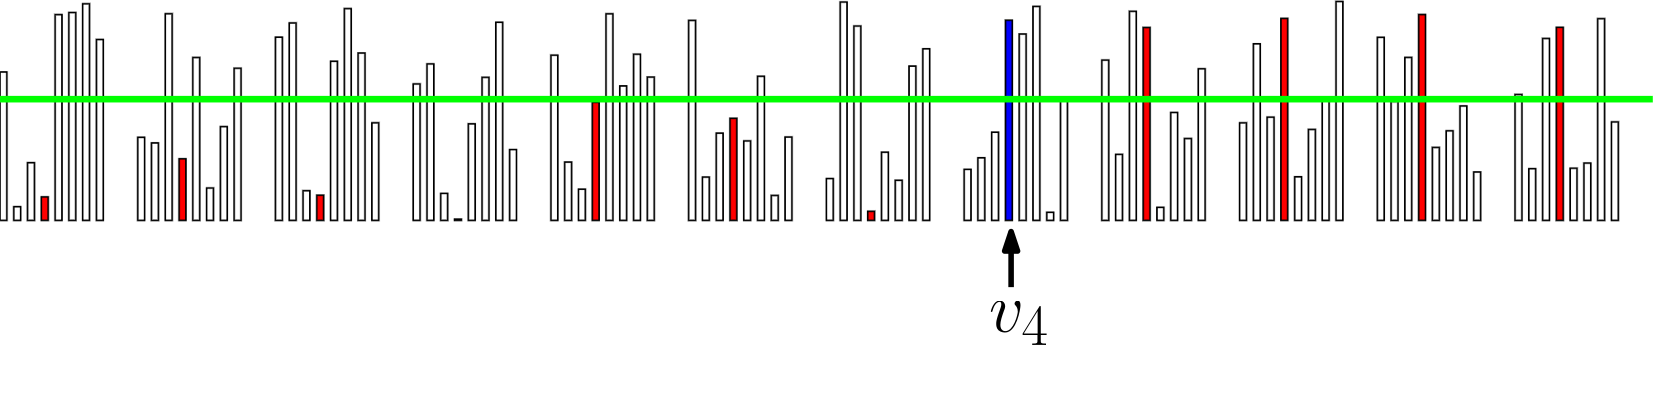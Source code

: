 <?xml version="1.0"?>
<!DOCTYPE ipe SYSTEM "ipe.dtd">
<ipe version="70212" creator="Ipe 7.2.12">
<info created="D:20191006125529" modified="D:20191006125529"/>
<bitmap id="1" width="2000" height="500" BitsPerComponent="8" ColorSpace="DeviceRGB" Filter="FlateDecode" length="16366" encoding="base64">
eNrt3W/ov29/D/BPimJ3pkZSRkNrLbPEjSXNhNRWI35Rmhu0G8jVpdYmNaFkUq4u4cbihqXo
S6y2EtosyQ1uzLTWwgolseLOKEpvn/ad8vX+e7zf53Gex+v1fDw6c+Oa6935O87j+zxex/O6
rt/vdAIAAACAJn7wHksEAAAAPOjDhw/fdpMlAqD3Ofh2kyUCAAAAHqRnAMA5+A2XOAcBFvFX
bnpPcksEAMAiPvYMn3322Z8/o2cAIOccPP8/OQcBFnH7vyCkbwcAYB16BgCcg85BgJV9DOQ/
eOY9vfXtAAAsRc8AgHPQOQiwsmuBrG8HAGA1egbq+vv3WCLAOQjQgL4dAIAq9AxUv3n5O3kC
zkGAhKnv/F/XtwMAsBo9A9VvXr/tEjcvwDkI0GzqO//X9e2w7Hz1uZssEQC9z0E9A25egHPQ
OQhg6gM2nK9usEQAtD8H9Qy4eQHOQecggKkP2HC++uIZ8xUAOefg42MtuHkBzkEATH2A+QoA
nIO4efFIMvzNmywRzkEATH2A+QoAnIO4efFgMvg7LuIctNsBNvceub/uuqFANvWB+QoAnIOw
FTevHZLh95yRDDgHAXjFx1HtGn37i/7aTdYK8xVw0d+9xxKBc5AEbl6SAex2gGP97XtujGr/
/FNPBLKp79paXWOtMF8BFz3xn4YDzkG63ibcvCQD2O27rdUXb7JEEJuiQ38Pumujmr59wwn5
95+xVpivgBs+HhO/4xJ9OzgHSbtNuHlJBrDb91wr/2QH4DwZftcl+nYTMuYr8xVU8cTpDDgH
cZtAMoDdvsFavb197uyxViBFXx/V9O0mZMxXwFH07eAcBLcJyQB2+zFr9b4mZ4+1Ain6+qim
bzchY74CjqJvB+cguE1IBrDbj1krfTvwWorq203ISAZLBKvRt4NzENwmJAOH+6abqvwZtNuH
10rfztH+8j2WaPEU1bebkJEMlghWo28H5yC4TUgGFvkzeI2+vW0y6NtZ4z54jfvg+imqbzch
IxksEaw5X+nbH/E37rFEOAeZtK8+d5PbhGSgzY3++86ez/TtvZNB384a98E/dIn7YIkU1bfv
cDpbK8xXwBPzlb798bXy3/3AOcgh++oGtwnJQJ8b/dmjb2+eDPp23Ad5LUX17XucztYK8xXL
+0/3WCLz1cpr9XsvsVY4B5m9r366lfni2aNvlwz0utHr29OSQd+O+yCvpai+fY/T2VqV9YP3
mK9ollfV/+6U5itrZa1wDrLnvrrRyrhNSAb63Oj17WnJoG/HHYfXUlTfvsfpbK2Kf0H/fBxy
dvsvukRema+sFWkTMjy4r/TtkoGIG72+PS0Z9O244/Baiurb9zidrVXxL/gNl5ivkFeYr6wV
zkHC95W+XTIQMSHr29OSQd+OOw6vpai+fY/T2Vr5guYr7HbMV9YK5yDt9pW+XTIQMSHr29OS
Qd+OOw6vpai+fY/T2Vr5guYr7HbMV9aKOufgn7jHqqJvD0wGcidkfXtaMujbccfhtRTVt+9x
OlsrX9B8hd2O+cpaUW1Cvsa+4qRvj0wGcidkfXtaMujbccdhi9uEvn3u6WytfEHzFXY75itr
RbUJ+U9dYl/x/+4rfXtaMnzTdZKh84Ssb09LBn172G3iy647KtvdcXrcJvTtc09na+ULmq+w
2zFfWStaT8hk7it9e2Ay+F++JE7I+va0ZNC3590mVst2s2jgbcLUZ0L2BfXt2O2Yr6wVJmTs
K317YjK8vX3fp88HfXv7CVnfnpYM+vbA28Tb209++nzQt7PvbcLUZ0L2BfXt2O2Yr6wVJmTs
K317YjKcfW99e/8JWd+elgz69sDbxGLZbhYNvE2Y+kzIvqC+Hbsd85W1woSMfaVvT0wGfXvg
hKxvT0sGfXvgbULfztG3CVOfCdkX1Ldjt2O+slaYkLGv9O2JyaBvD5yQ9e1pyaBvD7xN6Ns5
+jZh6jMh+4L6dux2zFfWChMy9pW+PTEZ9O2BE7K+PS0Z9O2Btwl9O0ffJkx9JmRfUN+O3Y75
ylphQsa+0rcnJoO+PXBC1renJYO+PfA2oW/n6NuEqc+E7Avq27HbMV9ZK0zI2FdDffv7zvna
69y8yiSDvj1wQta3pyWDvj3wNqFv5+jbhKlv+HS2Vr6g+Qq7HfOVtaL1hEzmvhrt29+uc/Mq
kwz69sAJWd+elgz69sDbhL6do28Tpr7h09la+YLmK+x2zFfWitYTMpn76om+/f3f+MOfcvMq
lgz69sAJWd+elgz69sDbhL6do28Tpr7h09lareGn7un6Bc1XyKuqU5/5ylpRZ0Imc18917e7
edVOBn174ISsb09LBn174G1C387RtwlT3/DpbK1WStHA/w2v+Qp5VXXqM19ZK+pMyGTuK317
YjLo2wMnZH37nLf61TcduVb69sDbhL6do28Tpr7h09larZSiX3KJvh3k1YpTn/nKWlFnQiZz
X+nbE5NB3x44IevbJ6boVUeulb69crZ/101Vst0sGnibGP2pf3pP/9PZhFy2k9G3E3ebkFdl
88paWSuOnZDJ3Ff69sRk0LcHTsj69plv9S/P6Nt5+XQe+M9x9O0scpt47qdW+08tdz2dTchl
Oxl9O3G3CXlVNq+slbXi2AmZ1Bu9vj0vGfTtgROyvj3trfTt9bP9O87o21n8NvHcT/36S/Tt
Nu3ieaVvJ+42Ia/K5pW1slYcOyGTua/07YnJoG8PnJD17WlvpW+X7fp2dr9N7PBT3U5nE3LZ
TkbfTtxtQl6VzStrZa04dkImc1/p23Uy+vaICVnfnvZW+nbZrm9n99uEvn34dDYhl+1k9O3E
3SbkVdm8slbWimMnZDL3lb5dJ6Nvj5iQ9e1pb6Vvl+36dna/Tejbh09nE3LZTkbfTtxtQl6V
zStrZa04dkImc1/p23Uy+vaICVnfnvZW+nbZrm9n99uEvn34dDYhl+1k9O3E3SbkVdm8slbW
imMnZDL3lb5dJ6NvP/AL/tybtpyQ9e1pb6Vvl+36dna/Tejbh09nE3LZTkbfTg55VT2vrJW1
4tgJmcx9pW/Xyejbj/4zeNWWE7K+Pe2t9O2yXd/O7rcJffvw6WxCLtvJ6NvJIa+q55W1slYc
OyGTua/07ToZffvhX/B/nNG3l7gP6tuR7e44bhM7/1QbJuTqnYy+nRzyqnpeWStrxbETMpn7
St+uk9G3977j6NtD30rfLtv17ex+m9C3D5/OJuSynYy+nRzyqnpeWStrxbETMpn7St+uk9G3
977j6NtD30rfLtv17ex+m9C3D5/OJuSynYy+nRzyqnpeWStrxbETMpn7St+uk9G3977j6NtD
30rfLtv17ex+m9C3D5/OJuSynYy+nRzyqnpeWStrxbETcpu1+oU32U7/32bQt+tk9O297zj6
9tC30rfLdn07u98m9O3Dp7MJuWwno28nh7yqnlfWylpx7ITcaa1usJ3O1krfrpPRt3e+4+jb
Q99K3y7b9e3sfpvQtw+fzibksp2Mvp0c8qp6Xlkra8WxE3KztfrPZ8wMF9dK366T0bf3vuPo
20PfSt8u2/Xt7H6b0LcPn84m5LKdjL6dHPKqel5ZK2vFsRNy7FqF7yt9u05G3947r/TtoW+l
b5ft+nZ2v03o24dPZxNy2U5G304OeVU9r6yVteLYCTl2rcL3lb5dJ6Nv751X+vbQt9K3y3Z9
O7vfJvTtw6ezCblsJxPbt7//f/5V18l2eYX5ylphQrZW9pW+XSejb2+fV/r20LfSt8t2fTu7
3yb07cOnswm5bCeT3Lff+GelyXZ5RYP56v2n/uJN1goTsr49am5/bq307ToZfXvvvNK3h76V
vl2269vZ/Tahbx8+nU3IZTuZ8L79/d/4rz4l2+XV4v7BPY3z6tmm6CprhQlZ3x41tz+bovp2
nYy+vXNe6dtD30rfLtv17ex+m9C3D5/OJuSynYy+Xbbn6LTbdchDyfBHzlgrTMj69sC5/dkT
R9+uk9G3d84rfXvoW+nbZbu+nd1vE/r24dPZhFy2k9G3y/YcnXb7b71Eh9z1dJZXOAfbtx8r
r5W+XSejb++dV/r20LfSt8t2fTu73yb07cOn88wJ+S/c48+FO46egUXySlO01HxlrTAhOwcb
J8Nua6Vv18no23vnlb69+lv98ZuuBrK+Xbbr29n9NqFvHz6dZ07I/rmWU/NK3y7bc+jbq+eV
tZJXOAclw/5rpW/Xyejbe+eVvr3HF7xG3y4ZTvp2lrlN6NuHT+eZE/LHn/qjl/gz6I6jZ2Cp
vNIULTVfWStMyM7Bxsmw21rp23Uy+vbeeaVv7/EF/8yZO4Gsb5ft+nZ2v03o24dP55kTsj+D
U9dK325f5dC3V88rayWvcA5Khv3XSt8+yffeo5NB314923f9gqOBrG8PnPr07Rx9m9C3z8t2
fwZXyyt9u32VQ99ePa+slbzCOSgZ9l8rffvUbJ/698zUt8urgQlZ3179C44Gsr49cOrTt3P0
bULfPi/b/RlcLa/WvON85U1H/XFGXrlN1JqvrBUmZOdg42TYba307VOz/Zsv0bezZ17p25t8
wdFA1rcHTn36do6+Tejb52W7P4Or5dWad5wn/5kvegaOzitN0VLZbq0wITsHGyfDbmulb486
B/XtgXmlb2/yBUdDRt8eOPXp2zn6NqFvn5ft/gyullcr9+0/fubYP87IK7eJ9j1D7FphQs7Z
V/r20bXSt0edg/r2wLzStzf5gqMho28PnPr07Rx9m9C3z8t2fwZXy6uV+/bV/ji3SdHffZO8
cptI7hli1woTctQ5qG8fWit9e9Q5qG8PzCt9e5MvOBoy+vbAqU/fztG3CX37vGz3Z3C1vNK3
Z/YMN8grt4nkniF2rTAhp52D+vaRmUHfHnQO6tsD80rf3uQLjoaMvj1w6tO3c/RtQt8+L9v9
GVwtr/TtsT3D3zojr9wm9Ayxa4UJue6++u/3mNtf3Ff69qhzUN8eOPXp25t8wdGQ0bcHTn36
do6+Tejb52W7P4Or5ZW+PW1fyavqN3odsrVyDnLUhLxytk/9Z6yH7yt9e9Q5qG8PnPr07U2+
4GjI6NsDpz59O0ffJvTt87Ldn8HV8krfnrav5FX1G70O2Vo5BzlqQl4523/eJeb2TfaVvj3q
HNS3B059+vYmX3A0ZPTtgVOfvp2jbxP69nnZ3ubP4BfuqZJX+va0bJdX1W/0OmRrZRblqAm5
R7br20f3lb496hzUtwdOffr2Jl9wNGT07YFTn76do28T5vZ52d7mz+DHt7qmUF7p29OyXV5V
v9HrkK2VWZSjJuQe2a5vH91X+vaoc7BN3/71N5n6LvyUvr36FxwNGX174NSnb+fo24S5fV62
t/kz+PGtPn+Jvr3E3VnfLq+K3uh1yNbKLMpRE3KPbNe3j+4rfXvUOdimbx/9JzskT3369iZf
cDRk9O2BU5++naNvE+b2edne5s9gm7fSt6dlu7yqfqPXIVsrsyhHTcg9sl3fPrqv9O1R52Cz
vv2Hzpj6rv6Uvr36FxwNGX174NSnb+fo24S5fV62t/kzqG+vfnfWt8urojd6HbK1Moty1ITc
I9v17aP7St8edQ4269tNfQNrpW+v/gVHQ0bfHjj16dun+aXXNU5RfXv1SUbfPvWt9O1p/ZW8
cvPSM1grZPtJ365vf3hf6dujzkF9e+DUp29v8gVHQ0bfHjj16dsnHzppfwczfXv1SUbfPvWt
9O1p/ZW8cvPSM1grZPtJ365vf3hf6dujzkF9e+DUp29v8gVHQ0bfHjj16dtnHjr/7kz7E0ff
Xn2S0bdPfSt9e1p/Ja/cvPQM1grZftK369sf3lf69qhzUN8eOPXp25t8wdGQ0bcHTn369pmH
TuCJo2+vPsno26e+lb49rb+SV25eegZrhWw/6dv17Q/vK3171Dmobw+c+vTtTb7gaMjo2wOn
Pn37zEMn8MTRt1efZPTtU99K357WX8krNy89g7VCtp/07fr2h/eVvj3qHNS3B059+vYmX3A0
ZPTtgVOfvn3moRN44ujbq08y+vapb6VvT+uv5JWbl57BWhXKq99+kwuXc9DcvsO+0rdHnYP6
9sCpT9/e5AuOhoy+PXDq07fPPHQCTxx9e/VJRt8+9a307YH9VY+8+sI9bl56hueS4Ruvc+Ic
sttvcOFyDprbd/kzqG/POgf17WlTn769yRccDRl9e+DUp2+feegEnjj69uqTjL596lvp2zP7
qzZt7TWNb/T69h1mhqF9ZRbdYbf/vTPug85Bc/tu+0rfHngO6tujpj59e5MvOBoy+vbAqU/f
PvPQCTxx9O3VJxl9+9S30rfH9lfV8+rjF/z8Jfp2PcPryfD9n3Li2O0m5DazqH01uq/07Ynn
oL496RzUtzf5gqMho28PnPr07TMPncATR99efZLRt099K327/qpoXsXe6PXtq80MZlG7PWdC
7jGL2lej+0rfnngO6tuTzkF9e5MvOBoy+vbAqU/fPvPQCTxx9O3VJxntx9S30rfrr4rmlb49
8AuuOTOYRe32nAm5xyxqX43uK3174jmob086B/XtTb7gaMjo2wOnPn37zEMn8MTRt1efZLQf
U99K366/KppX+vbAL7jmzGAWtdtzJuQes6h9Nbqv9O2J56C+Pekc1Lc3+YKjIaNvD5z69O0z
D53AE0ffXn2S0X5MfSt9u/6qaF7p2wO/4Jozg1nUbs+ZkHvMovbV6L7Styeeg/r2pHNQ397k
C46GjL49cOrTt888dAJPHH179UlG+zH1rfTt+quieaVvD/yCa84MZlG7PWdC7jGL2lej+0rf
nngO6tuTzkF9e5MvOBoy+vbAqU/fPvPQCTxx9O3VJxntx9S30rdXz/Yv3NQ4r/TtgV9wzZnB
LGq350zIPWZR+2p0X+nbE89BfXvSOahvb/IFR0NG3x449enbZx46gSeOvr36JKP9mPpW+vYe
PcM1+nY3Lz2Dvj3qNuHmFXsOmtvn7St9e+I5qG9POgf17U2+4GjI6NsDpz59+8xDJ/DE0bdX
n2S0H1PfSt/eo2f4/Jn2eaVvD/yC/+uersmgbw+cr9ackHvMovbV6L7St9fNdn27qW9grfTt
1b/gaMjo2wOnPn37zEMn8MTRt1efZLQfU99K365nKJpX+vbYLzj1f83hxLHb425ezkH76t6+
0rfXzXZ9u6lvYK307dW/4GjI6NsDpz59+8xDJ/DE0bdXn2S0Hzv0V6slg75dz5Cz23vcJvb8
gj/7En2724Sbl3PQ3D5pX+nb62a7vt3UN7BW+vbqX3A0ZPTtgVOfvn3moRN44ujbq08y2o8d
+qvVkkHfrmfI2e09bhNrfkF9e+Btws3LOWhu33xf6dvrZru+3dQ3sFb69upfcDRk9O2BU5++
feahE3ji6NurTzLaj6X6qzZ3Zz1D9bzSt/uCOcmgbw+cr9ackJ2DmftK31432/Xtpr6BtdK3
V/+CoyGjbw+c+vTtMw+dwBNH3159ktF+LNVftbk76xmq55W+3RfMSQZ9e+B8teaE7BzM3Ff6
9rrZrm839Q2slb69+hccDRl9e+DUp2+feegEnjj69uqTjPZjqf6qzd1Zz1A9r/TtvmBOMujb
A+erNSdk52DmvtK31812fbupb2Ct9O3Vv+BoyOjbA6c+ffvMQyfwxNG3V59ktB9L9Vdt7s56
hup5pW/3BXOSQd8eOF+tOSE7BzP3lb69brbr2019A2ulb6/+BUdDRt8eOPXp22ceOoEnjr69
+iSj/Viqv2pzd9YzVM8rfbsvmJMM+vbA+WrNCdk5mLmv9O11s13fbuobWCt9e/UvOBoy+vbA
qU/fPvPQCTxx9O3VJxntx1L9VZu7s56hel7p233BnGTQtwfOV2tOyM7BzH2lb6+b7fp2U9/A
Wunbq3/B0ZDRtwdOffr2mYdO4Imjb68+yWg/luqv2tyd9QzV80rf7gvmJIO+PXC+WnNCdg5m
7it9e91s17eb+gbWSt9e/QuOhoy+PXDq07fPPHQCTxx9e/VJRvuxVH/V5u6sZ6ieV/p2XzAn
GfTtgfPVmhOyczBzX+nb62a7vt3UN7BW+vbqX3A0ZPTtc/y+e2R7yzuOvn2dn2pD3179rfTt
eoaieaVv9wVzkkHfHjhfrTkhOwcz95W+vW6269tNfQNrpW+v/gVHQ0bfPjPbr5HtXe84+vZ1
fqoNfXv1t9K36xmK5pW+3RfMSQZ9e+B8teaE7BzM3Ff69rrZrm839Q2slb69+hccDRl9+8xs
/+uXyPbGd5wLf5w8Ho/H4/F4PB6Px+PxeDwej8fj8Xg8Ho/H4/F4PB6Px+PxeDwej8fj8Xg8
Ho/H4/F4PB6Px+PxeDwej8fj8Xg8Ho/H4/F4PB6Px+PxeDwej8fj8Xg8Ho/H4/F4PB6Px+Px
eDwej8fj8Xg8Ho/H4/F4PB6Px+PxeDwej8fj8Xg8Ho/H4/F4PB6Px+PxeDwej8fj8Xg8Ho/H
4/F4PB6Px+PxeDzJz/v/c+azzz57/9c/fPhwquD9Pd/f9v2dz/9Pb29jf4HH/lQbo2v1hCeW
fQdt3mqHL7jDvtrnj3OPP4Nt8qrNbt/hHNztrX7ZpafW6ezEsdtz1so5aF89uK/eV+vyxfKg
QHab2CMZzr73z2yFvsmQfA7+zE+dPZ/99L/e+D64+On8A5/a/qC/luzOQdnujvNUZAWeOPr2
6pOM9mPqW+nb9QxF80rfvuJtYmRu17dnzqINdnvyhOwczNxX+nadjL699zmobw/tr/Ttsl3f
vmlkBZ44+vbqk4z2Y+pb6dv1DEXzSt++4m1C324WDdjtyROyczBzX+nbdTL69t7noL49tL/S
t8t2ffumkRV44ujbq08y2o+pb6Vv1zMUzSt9+4q3CX27WTRgtydPyM7BzH2lb9fJ6Nt7n4P6
9tD+arG+/f2tfsNNjW+psdmubw+8TZjbl5pktB9T30rfrmcomlf69hVvE/p2s2jAbk+ekJ2D
mftK366T0bf3Pgf17aH91Xp9+9tNjW+psdmubw+8TZjbl5pktB9T30rfrmcomlf69hVvE/p2
s2jAbk+ekJ2DmftK366T0bf3Pgf17aH91ZJ9+/s7/5Mz+vau2a5vD7xNmNuXmmS0H1PfSt+u
ZyiaV/r2FW8T+nazaMBuT56QnYOZ+0rfrpPRt/c+B/Xtof3Vqn174C01Ntv17YG3CXP7UpOM
9mPqW+nb9Qw5k4yb1/S30rebRd28Wk/IzsHMfaVv18no23ufg/r20P5K3y7b9e2bRlbgiaNv
rz7JaD+mvpW+Xc+QM8m4eU1/K327WdTNq/WE7BzM3Ff6dp2Mvr33OahvD+2v9O2yXd++aWQF
njj69uqTjPZj6lvp2/UMOZOMm9f0t9K3m0XdvFpPyM7BzH2lb9fJ6Nt7n4P69tD+St8u2/Xt
m0ZW4Imjb68+yWg/pr6Vvl3PkDPJuHlNfyt9u1nUzav1hOwczNxX+nadjL699zmobw/tr/Tt
sl3fvmlkBZ44+vbqk4z2Y+pb6dv1DDmTjJvX9LfSt5tF3bxaT8jOwcx9pW/XyWzbyby/1Vfc
VOWW2uYc1LeH9lf6dtmub980sgJPHH37UuegCXm1t9K36xlyJhk3r+lvpW83i7p5tZ6QnYOZ
+0rfrpPZvG9/u6nKLbXNOahvD+2v9O2yXd++aWQFnjj69qXOQRPyam+lb9cz5Ewybl7T30rf
bhZ182o9ITsHM/eVvl0nM6Nvf/+pnzijbz8kr/Ttof2Vvl2269s3jazAE0ffvtQ5aEJe7a30
7XqGnEnGzWv6W+nbzaJuXq0nZOdg5r7St+tkJvXtU/8MmvqG10rfntZf6dtlu75908gKPHH0
7Uudgybk1d5K365nyJlk3Lymv5W+3Szq5tV6QnYOZu4rfbtORt/e+xzUt4f2V/p22a5v3zSy
Ak8cfftS56AJebW30rfrGXImGTev6W+lbzeLunm1npCdg5n7St+uk9G3F8r2f3jP1Z/St6f1
V/p22a5v3zSyAk8cfftS56AJebW30rfrGXImGX379LfSt5tF3bxaT8jOwcx9pW/Xyejby2X7
Nbd+St+e1l/p22W7vn3TyIo9cfTti5yDJuTV3krfrmfImWT07dPfSt8eduJ8zXWFOpkenIPm
9nn7St+uk9G3l8v233KJvl1/9fTcHnvHke2Bd5ynIyv2xNG3L3IOmpBXeyt9u54hZ5LRt09/
K3173okz9N+gi715tZmQnYOZ+0rfrpPRt0e0H/r2tP5K3y7b9e2bRpYTZ5GfasOEXP2t9O16
hpxJRt8+/a307YEnztvbj3z6fNC3952QnYOZ+0rfrpPRt0e0H/r2tP5K3y7b9e2bRpYTZ5Gf
asOEXP2t9O16hpxJRt8+/a307YEnTv1OpgfnoLl93r7St+tk9O0R7Ye+Pa2/0rfLdn37ppHl
xFnkp9owIVd/K327niFnktG3T38rfXvgiaNvT5qQnYOZ+0rfrpPRt0e0H/r2tP5K3y7bC/bt
33XTgdnuxFnnp9owIVd/K3374z/13TeZRe325FlU35574ujbkybkHrOofTW6r/TtOhl9+1a+
56aDhyJ9e1p/pW+X7QX79reb9O1t80rfbkLWt9eZr9pke4+8+tF7Gu/2HrOovj33xNG3J03I
PWZR+2p0X+nbdTL69m3z6vHbhL69erbr2wOnPn37Dv3Vd5w5/Eavb1/np9owIVd/K3376E99
65n2a7Xjjf6qxru9xyyqb889cfTtSRNyj1nUvho/nfXtOhl9+5Z59S1nlhiK9O1p/ZW+XbaX
7dsXvNHr29f5qTZMyNXfSt9urdaZRb/6En17pduEvj3wxNG3J03IPWZR+2p0X+nbdTL69og7
jr49rb/St8t2ffumkRXYM+jblzoHTcjyqvwsmrdWsdne5hzc76307YEnjr49aULuMYvaV6P7
St+uk9G3R9xx9O1p/ZW+Xbbr2zeNrMCeQd++1Dm4bF79ppsaz+1mUWtlFtW3b/ZW+vayc/vz
b6VvT5qQe8yi9tXovtK362T07RF3HH17Wn+lb5ft+vZNIyuwZ9C3L3UOrpxXs//e0fKqySya
t1ax2d7mHNzvrfTtZef2599K3540IfeYRe2r8QlZ366T0bcH3HH07Wn9lb5dtuvbN42swJ5B
377UObh4Xv3AGX27WdRaxWZ7m3Nwv7fSt5ed259/K3170oTcYxa1r0b3lb5dJ6Nvj7jj6NvT
+it9u2zXt28aWYE9g759qXOwW17p2wNn0by1is32Nufgfm+lby87tz//Vvr2pAm5xyxqX43u
K327TkbfHnHHmdm3f/c97jgHbAZ9u2zXt28a74E9g759qZmhW17p2wNn0by1is32Nufgfm+l
by87tz//Vvr2pAm5xyxqX43uK327TkbfHnHHmdm3f3yraxp3Mvr2wKlP3x7YX5307Sv9VBv6
9upzu1nUWplF9e2bvZW+vezc/vxb6duTJuQes6h9Nbqv9O06GX17xB1nft/+rZfo2w/bDJP7
9m++qfHprG8P7K9O+vaVfqoNfXv1ud0saq3Movr2zd5K3152bn/+rfTtSRNyj1k0eV/91D0X
10rfrpPRt0fcceb37YGdTHLf/naTvr1ftif3Vyd9e1i2rzkzdMsrfXvgLJq3VrHZ3uYc3O+t
9O1l5/bn30rfnjQh95hFze2j7Ye+XSejb4+44+jb0/qrXfr27z3T/nTWtwf2Vyd9e1i2rzkz
dMsrfXvgLJq3VrHZ3uYc3O+t9O2V5/Yvv6lxJ9ODvt3c/vhafckl+nadTLNsd8cZ/il9e1p/
tUvfHng669sD+6uTvj0s29ecGbrllb49cBbNW6vYbG9zDu73Vvr24nP7DY07mR707eb2eWul
b9fJ6Nsj7jj69rT+St8u2/Xtm8Z7YM+gb19qZuiWV/r2wFk0b61is73NObjfW+nb68/t//6M
vt2E3GwWNbePrpW+XSejb4+44+jb0/orfbts17dvGu+BPYO+famZoVte6dsDZ9G8tYrN9jbn
4H5vpW83t+vbW0/IPWZRc/voWunbZbu+PeKOo29P66/07bJd375pvAf2DPr2pWaGbnmlbw+c
RfPWKjbb25yD+72Vvt3cXrCT+Rf3mJCbzaLm9tG10rfLdn17xB1H357WX+nbZbu+fdN4D+wZ
krP9q2+qMsno2wPzSt+eNsno21e7pT75Vvp2c3vZTuYaE/L69O2z10rfLtv17RF3HH17Wn+l
b5ft+vZN4z2wZwjP9qF/9tmak4y+PTCv9O1pk4y+fbVb6pNvpW83t5ftZH7tJSbkEvTts9dK
3y7bD8/2v3qPuX2Dn9K3p/VX+nbZrm/fNN4DewbZ/qNn9O06GbOotTKL5pyD+72Vvt3c7r8D
2XpCXpO+ffZa6dtl++HZ/vGtrjG3b/NT+va0/krfLtv17ZvGu9uEbC93S9W3B+aVvj1tktG3
r5btT76Vvt3crm9vPSGvSd8+e6307bJ9kb79D1xibt/sp/Ttaf2Vvl2269s3jXe3Cdl+0rf3
vaXqkJf6KT1D9Wxvcw7u91b6dnP7zbn9z950VF7p25fa7W70C66Vvl22L9K3m9vn/pS+Pa2/
0rfLdn37pvHuNiHbT/r2vrdUs6i53Syqbz/yrfTt5vabc/voP5lU3x44ybjRL7hW+nbZrm+P
uOPo29P6K327bNe3bxrvbhOy/cZb/eQ9XSdkfbtZ1FqZRfXtG7yVvt3c/kDf/sfOHJtX+val
drsb/YJrpW+X7fr2iDuOvj2tv9K3y3Z9+6bx7jYh20/V/kk0+vbAvNK3p00y+vapa7XfW+nb
ze0P9O2r5ZW+fand7ka/4Frp22W7vj3ijqNvT+uv9O2yXd++aby7Tcj2u3+BX3aJvr3r3G4W
tVZmUX37Zm+lbze369tbT8hr0rfPXit9u2zXt0fccfTtaf2Vvl2269s3jXe3CdlebpLRtwfm
lb49bZLRt09dq/3eSt9ubte3t56Q16Rvn71W+nbZrm+PuOPo29P6K327bNe3bxrvbhOy/aRv
73tLNYua2+WVvv3It9K3m9v17a0n5DXp22evlb5dtuvbI+44+va0/krfLtv17ZvGu9uEbD/p
2/veUs2i5nZ5pW8/8q307eZ2fXvrCXlN+vbZa6Vvl+369og7jr49rb/St8t2ffum8e42IdtP
+va+t1SzqLldXunbj3wrfbu5Xd/eekJek7599lrp22W7vj3ijqNvT+uvRub2P3yP01m2J/dX
J327bK85yejbA/NK357WM+jbp67Vfm+lbze369tbT8hr0rfPXit9u2zXt0fccfTtaf3V+Nx+
TeMvKNv1V4/Hu9uEbD/p2/veUs2i5nZ5teFP/e97qqzVfm+lbze369tbT8hr0rfPXit9u2zX
t0fccfTtaf3V+Nz+ly7Rt8t2/dVJ3y7ba04y+vbAvNK3p/UMK2f7DVXWar+30reb2/XtrSfk
NenbZ6+Vvl2269sj7jj69rT+qv7cviZ9e2B/ddK3y/aak4y+PTCv9O1pPcPK2f6zLtG3d53b
dTJT53Z9e/UUXZO+ffZa6dtlu7494o6jb0/rr/Ttsl3fvmm8u03I9pO+ve8t1SxqbpdXsv3I
t9K3m9v17a0n5DXp22evlb5dtuvbI+44+va0O46+Xbbr2zeNd7cJ2X7St/e9pZpFze3ySrYf
+Vb6dnO7vr31hPzEW33tTc7BEjODvl2269sj7jj69rQ7jr5dtuvbN413twnZftK3F7mlJueV
vj2tZ5DtU9dqv7fSt5vb9e2tJ+Tn3mr2PwVD3z57rfTtsl3fHnHH0ben3XH07bJd375pvLtN
yPaTvr3ILTU5r/TtaT2DbJ+6Vvu9lb7d3K5vbz0hP/1WP3xG315oZtC3r5PtP3RPiU7G3L7o
UKRvT7vj6NvN7fr2TePdbUK2n/TtRW6pyXmlb0/rGWT71LXa76307eZ2fXvrCXnNvNK3z14r
fftqc/s1Wy67vj3wjqNvT7vj6NvN7fr2TePdbUK2n/TtRW6pyXmlb0/rGWT7av3Vk2+lbze3
69tbT8hr5pW+ffZa6dtXm9u//hJ9u7n91Z/St6fdcfTt5nZ9+6bx7jYh20/69iK31OS80ren
9QyyfbX+6sm30reb2/XtrSfkNfNK3z57rfTtded2fbs7zsBP6dvT7jj6dnO7vn3TeHebkO0n
fXuRW2pyXunb03oG2b5af/XkW+nbze369tYT8pp5FXuj/2/3bLVW+va6c7u+3R1n4Kf07Wl3
HH27uV3fvmm8u03I9pO+vcgtNTmv9O1pPYNsX62/evKt9O3mdn176wl5zbwKv9Ffs+Fm0LfX
ndv17e44Az+lb0+74+jbze369k3j3W1Cth++Vl95U7G80rcHzqJ5ayXbq6/Vfm+lbze369tb
T8hr5lX4jf5LL9G3m9tX7mTM7YtuBn172h1H325u17dvGu9uE7J9hbW6oVhe6dsDZ9G8tZLt
1ddqv7fSt5vb9e2tJ+Q188qNfv7crm+v/QX17e44J327O07Hub3N6bzm3K6/Go13twnZvki2
//jZo2+XV0X/OOvbZfvia7XfW+nbze369tYT8pp55UY/ezPo26t/QX27O85J3+6O03Fub3M6
rzm3669G491tQrYnZHuPW2pyXunb03oG2b5af/XkW+nbze369tYT8pp55UY/ezPo26t/QX27
O85J3+6O03Fub3M6rzm3669G433qW/3YPToZ2a5vl1flZ9G8tUrPqxZr9cuv2zJF9e3mdn37
QfTtbvTzNoO+vfoX1Le745z07e44Hef2NqfzmnO7/mo03neYZK5pfDrL9tWyvcctNTmv9O1p
PYNs32Gt9jid9e3mdn37QfTtbvTzNoO+vfoX1Le745z07e44Hef2NqfzmnP7E2/1O29qnO2n
vfr2r7pE3y7b98z2HrfUNScZs2jgWqXnVaO1+ref2j5F9e3mdn37QfTtbvTzNoO+vfoX1Le7
45z07e44Hef2NqfzmnP7c291Q+NsP+3VtzfoRWV79WzvcUtdc5IxiwauVXpeRa7Vk2+lbze3
69sPom93o5+3GfTt1b+gvt0d56Rvd8fpOLe3OZ3XnNuffqu/c0bf3nxfyfakbO9xS11zkjGL
Bq5Vel7p2x9/K327uV3ffhB9uxv9vM2gb6/+BfXt7jgnfbs7Tse5vc3pvObcLttH4736JKOT
ke1191WPud0sGrhW6Xmlb3/8rfTt5nZ9+0H07W708zaDvr36F9TJuOOc9O3uOB3n9jan85pz
u2wfjffqk4xORrbX3Vc95nazaOBapeeVvv3xt9K3m9v17QfRt7vRz9sM+vbqX1An445z0re7
43Sc29uczmvO7bJ9NN6rTzI6Gdled1/1mNvNooFrlZ5X+vbH30rfbm7Xtx9E3+5GP28z6Nur
f0GdjDvOSd/ujtNxbm9zOq85t/+5m3Qy5y9WfZLRycj2uvuqx9xuFg1cq/S80rc//lb6dnO7
vv0g+vbq2f5f7jkw+vTtded2fbs7zsBP6dt1Mvr2g7L9q246KtvfbtLJnL9Y9UlGJyPb6+6r
HnO7WTRwrdLzSt/++Fvp25fJ9v32lb59Dfr2Htl+w4HRp2+vO7fr291xBn5K366T0bcfmu17
NNvjc/u3n9HJXIv36pOMTka2191XPeZ2s2jgWqXnlb798bfSty+T7fvtK337GvTtPbL9F1yi
by+Rom0aSH177h1H366T0bcfmu0/dubYbNfJjMZ79UlGJyPb6+6rHnO7WTRwrdLzSt/++Fvp
25fJ9v32lb59Dfp22T7vp/Ttded2fbs7zsBP6dt1Mvp22a6TeSHeq08yOhnZXndf9ch2s2jg
WqXnlb798bfSty+T7fvtK337GvTtsn3eT+nbdTL69og7jr5dJ1Nwbv8V18n29ed2fXuT+6Bs
T8r2HrfUNbPdLBq4Vul5pW9//K307ctk+377St++Bn27bJ/3U/p2nYy+PeKOo2/XydSc26+R
7evP7fr2JvdB2Z6U7T1uqWtmu1k0cK3S80rf/vhb6duXyfb99pW+fQ36dtk+76f07ToZfXvE
HUffrpMpO7f/m0/J9ipzu769yX1Qtidle49b6prZbhYNXKv0vNK3P/5W+vZlsn2/faVvX4O+
XbbP+yl9u05G3x5xx9G362TM7bJdJ/NCvFefZHQysr3uvuqR7WbRwLVKzyt9++NvZW5fJtv3
21f69jXo22X7vJ/St+tk9O0Rdxx9u07G3C7bdTIvxHv1SUYnI9vr7qse2W4WDVyr9LzStz/+
Vub2ZbJ9v32lb1+Dvl22z/spfbtORt8eccd5uG//r/eY23Uy5nZ9e1S2n/Ttsj0m23vcUtfM
drNo4Fql55W+/fG3Mrcvk+3feFPjuX2HFF2Tvl22z/spfbtORt8eccd5uG//v8lwlbldJ2Nu
17dHZftJ3y7bY7K9xy11zWw3iwauVXpe6dsffytz+2LZfo2+vcTc3icZ9O3Fz0F9u05G3x5x
xxns23/+JeZ2nYy5Xd8emO0nfbtsj8n2HrfUNbPdLBq4Vul5pW9//K3M7Ytl+/efaT+375Ci
+/jFN1XZ7fr2Huegvl0no2+PuOMM9u3mdp2Mub13tutkRuO9+iQj22V73X3VI9vNooFrlZ5X
+vbH38rcbm7Xt2+a7Xv8LxT07c5Bfbtsfy3be+x2dxx9u07G3C7bdTKvxHv1SUa2y/a6+6pH
tptFA9cqPa/07Y+/lbnd3K5v3zTb/+OZWrv9ubf6mutk+yHJoG+X7fr2iDuOvl0nY26X7TqZ
F+K9+iQj22V73X3VI9vNooFrlZ5X+vbH38rcbm7Xt7c+B3fLq2tk+yGbQd8u2/XtEXccfbtO
xtwu23UyL8R79UlGtsv2uvuqR7abRQPXKj2v9O2Pv5W53dyub299Du6ZVz/yKdl+4GbQt8t2
fXvEHUffrpMxt8t2ncwL8V59kpHtsr3uvuqR7WbRwLVKzyt9++NvZW43t+vbW5+Dsj3zHNS3
y3Z9e8QdR9+ukzG3y3adzAvxXn2Ske2yve6+6pHtZtHAtUrPK337429lbje369tbn4OyPfMc
1LfLdn17xB1H366TMbfLdp3MC/FefZKR7bK97r7qke1m0cC1Ss8rffvjb2VuN7fr21ufg7I9
8xzUt8t2fXvEHUffrpMxt8t2ncwL8V59kpHtsr3uvuqR7WbRwLVKzyt9++NvZW43t+vbW5+D
sj3zHNS3y3Z9e8QdR9+ukzG3y3adzAvxXn2Ske2yve6+6pHtZtHAtUrPK337429lbje369tb
n4OyPfMc1LfLdn17xB1H366TMbfLdp3MC/FefZKR7bK97r7qke1m0cC1Ss8rffvjb2VuN7fr
21ufg7I98xzUt8t2fXvEHUffrpMxt8t2ncwL8V59kpHtsv2Rt/rTN8l2s6i1klfW6qRvl+0d
5/YdUjT5HJTtmeegvl2269sj7jj6dp2MuV2262ReiPfqk4xsl+2Pv9U1st0saq3klbW6/VP/
4R5zu7ld3x54Dsr2zHNQ3y7b9e0Rdxx9u07G3C7bdTIvxHv1SUa2y/bH3+o7z8h2s6i1klfW
6vGfGv5PLc3t5nZ9e+tzULZnnoP6dtmub4+44+jbdTLmdtmuk3kh3qtPMrJdtsv2Y7P9H9/T
fxbNm9vT8yp4rX7JJbLd3L7y3L5DiiZ3MrI98xzUt8t2fXvvbNe362TM7bJdJ/N6vFefZGS7
bJftK2T7Df1n0by5PT2vrJVsN7fr23Uysj042/Xtsl3f3jvb9e3mdnO7bNfJvB7v1ScZ2S7b
ZfsK2f4bL9G3d53b0/PKWsl2c7u+XScj24OzXd8u2/XtvbNd325uN7fLdp3M6/FefZKR7bJd
tpfL9m6zaN7cnp5X1kq2y3Z9u05Gtgdnu75dtuvbe2e7vt3cbm6X7TqZ1+O9+iQj22W7bC+X
7d1m0ci5/edcJ9tlu2w3t+vbQzoZ2Z6Z7fp22a5v753t+nZzu7ldtutkXo/36pOMbJftsr1c
tnebRVPn9mtku2yX7eZ2fXtIJyPbM7Nd3y7b9e29s13fbm43t8t2nczr8V59kpHtsl22V8z2
r7tOthea2//np2S7bJft5vbV5vY/eY9sN7fLdn27bNe3y3Z9u2w3t8t2fbu+XbbLdtneINuH
/tvRsl0nI9tlu2w3t6954sh22a5v17fLdn27vl22m9vN7eZ22b5y3/6bb5Ltsl22d8r2f/bp
I9t1MrJdtst2c/uMt7r432yX7bJdtuvbZbu+Xbbr22W7uV2269sT+va3m2S7bJftsl2262Rk
u2yX7bJdtst22a5v17fr22W7vl22m9tlu7ld3/74Wv2js0e2y3bZLttlu05Gtst22S7bZbts
l+36dn27vl2269tlu7ldtpvb9e2yXbbLdtku23UyOhnZLttlu2yX7bJd365v17fLdn27bDe3
m9vN7fp2fbtsl+2yXbab23Uysl22y3bZLttlu2zXt8t2fbu+Xbab283t5nZzu75dtst22S7b
ze06Gdku22W7bJftsl2269tlu75dtutkZLu5Xbab2/Xtsl22y3bZLtt1MrJdtst22S7bZbts
17fr2/Xtsl3fLtvN7eZ2c7u+XbbLdtku22W7uV0nI9tlu2yX7bJdtuvb9e36dn27vl22m9vN
7eZ2fbu+XbbLdtku283tOhnZLttlu2yX7bJdtuvbZbu+Xd+ukzG3m9vN7eZ2fbtsl+2yXbab
23Uysl22y3bZLttlu2zXt8t2fbts18nIdnO7bDe369tlu2yX7bJdtutkZLtsl+2yXbbLdtmu
b9e369tlu75dtpvbze3mdn27bJftsl22y3Zzu05Gtst22S7bZbts17fr2/Xt+nZ9u2w3t5vb
ze369ot/gb/yJtku22W7bJft5nadjGyX7bJdtst22a5v17fHZvu/vke269tlu7nd3G5u17ef
zVdXyXbZLttlu2w3t+tkZLtsl+2yXbbLdn27vj0826+R7fp22W5uN7eb2/XtF/8Cz/8Tatku
22W7bJft5nadjGyX7bJdtst22a5v17fL9ncX/xfxsl3fLtvN7eZ2c7u+XbbLdtku22W7uV0n
I9tlu2yX7bJdtst2fbtsl+36dp2Mud3cLttlu75dtst22S7bze06Gdku22W7bJftsl2269tl
u2yX7ToZ2W5ul+2yXd8u22W7bJftsl0nI9tlu2yX7bJ92bX6npvM7fp2fbtsl+36dtlubje3
y3Z9u2yX7bJdtst2c7u+XbbLdtku22X74z9V/Z+KKNur9+0/cY9sl+2yXScj283tsl2269tl
u2yX7bJdtuvbZbtsl+2yXbaXWKtvOXvM7fr2I97qKtku22W7Tka2m9tlu2zXt8t22S7bZbts
17fLdtku22W7bNfJyHZ9+4M/9RWXyHbZLttlu2w3t8t22a5vl+2yXbbLdtmub5ftsl22y3bZ
rpOR7fp22S7bZbtsl+3mdtku2/Xtsl22y3bZLtvN7fp22S7bZbts18mY2/Xtsl22y3bZLtvN
7bJdtuvbZbtsl+2yXbab2/Xtsl22y3bZLtvN7bJd3y7bZbtsl+3mdtku22W7vl22y3bZLttl
u75dtst22S7bZbu5Xbbr22W7bJftsl22m9tlu2zXt8t22S7bZbts17fLdtku22W7bNfJyHZ9
u2yX7bJdtst2c7tsl+36dtku22W7bJft5nZ9u2yX7bJdtutkzO36dtku22W7bJft5nbZLtv1
7bJdtst22S7bze1Tf+rX3CTbZbtsl+2yXScj2/Xtsl22y3bZLtvN7bJdtvfo2z+cufsXeP5v
ufsXePHfcmOtPpw9d7N9j7eauVZ7ZvuKa3Xpo9f6gk+81Z7ZvuJaXfnohb7g6FvtObevuVbX
yHbZLttlu2yvm+3m9rRsv5Husl22y3bZLtvN7bJdtodn++0C5Pp8ddW1tbpmw06mwVvtlu2+
4DpvtVu2+4KLvNXhwe4LynZfULb7grLdF5TtvqBst69ku30l272VbJftU7/7NRfX6rObhn7/
uX9L47faJ9t9waXe6tg/477g/m+1wkf3BWW7LyjbfUHZ7gvKdvtKtttXst2+ku3eSrbLdgAA
AAAAAAAAAAAAAAAAAAAAAAAAAAAAAAAAAAAAAAAAAAAAAAAAAAAAAAAAAAAAAAAAAAAAAAAA
AAAAAAAAAAAAAAAAAAAAAAAAAAAAAAAAAAAAAAAAAAAAAAAAAAAAAAAAAAAAAAAAAAAAAAAA
AAAAAAAAAAAAAAAAAAAAAAAAAAAAAAAAAAAAAAAAAAAAAAAAAAAAAAAAAAAAAAAAAAAAAAAA
AAAAAAAAAAAAAAAAAAAAAAAAAAAAAAAAAAAAAAAAAAAAAAAAAAAAAAAAAAAAAAAAAAAAAAAA
AAAAAAAAAAAAAAAAAAAAAAAAAAAAAAAAAAAAAAAAAAAAAAAAAAAAAAAAAAAAAAAAAAAAAAAA
AAAAAAAAAAAAAAAAAAAAAAAAAAAAAAAAAAAAAAAAAAAAAAAAAAAAAAAAAAAAAAAAAAAAAAAA
AAAAAAAAAAAAAAAAAAAAAAAAAAAAAAAAAAAAAAAAAAAAAAAAAAAAAAAAAAAAAAAAAAAAAAAA
AAAAAAAAAAAAAAAAAAAAAAAAAAAAAAAAAAAAAAAAAAAAAAAAAAAAAAAAAAAAAAAAAAAAAAAA
AAAAAAAAAAAAAAAAAAAAAAAAAAAAAAAAAAAAAAAAAAAAAAAAAAAAAAAAAAAAAAAAAAAAAAAA
AAAAAAAAAAAAAAAAAAAAAAAAAAAAAAAAAAAAAAAAAAAAAAAAAAAAAAAAAAAAAAAAAAAAAAAA
AAAAAAAAAAAAAAAAAAAAAAAAAAAAAAAAAAAAAAAAAAAAAAAAAAAAAAAAAAAAAAAAAAAAAAAA
AAAAAAAAAAAAAAAAAAAAAAAAAAAAAAAAAAAAAAAAAAAAAAAAAAAAAAAAAAAAAAAAAAAAAAAA
AAAAAAAAAAAAAAAAAAAAAAAAAAAAAAAAAAAAAAAAAAAAAAAAAAAAAAAAAAAAAAAAAAAAAAAA
AAAAAAAAAAAAAAAAAAAAAAAAAAAAAAAAAAAAAAAAAAAAAAAAAAAAAAAAAAAAAAAAAAAAAAAA
AAAAAAAAAAAAAAAAAAAAAAAAAAAAAAAAAAAAAAAAAAAAAAAAAAAAAAAAAAAAAAAAAAAAAAAA
AAAAAAAAAAAAAAAAAAAAAAAAAAAAAAAAAAAAAAAAAAAAAAAAAAAAAAAAAAAAAAAAAAAAAAAA
AAAAAAAAAAAAAAAAAAAAAAAAAAAAAAAAAAAAAAAAAAAAAAAAAAAAAAAAAAAAAAAAAAAAAAAA
AAAAAAAAAAAAAAAAAAAAAAAAAAAAAAAAAAAAAAAAAAAAAAAAAAAAAAAAAAAAAAAAAAAAAAAA
AAAAAAAAAAAAAAAAAAAAAAAAAAAAAAAAAAAAAAAAAAAAAAAAAAAAAAAAAAAAAAAAAAAAAAAA
AAAAAAAAAAAAAAAAAAAAAAAAAAAAAAAAAAAAAAAAAAAAAAAAAAAAAAAAAAAAAAAAAAAAAAAA
AAAAAAAAAAAAAAAAAAAAAAAAAAAAAAAAAAAAAAAAAAAAAAAAAAAAAAAAAAAAAAAAAAAAAAAA
AAAAAAAAAAAAAAAAAAAAAAAAAAAAAAAAAAAAAAAAAAAAAAAAAAAAAAAAAAAAAAAAAAAAAAAA
AAAAAAAAAAAAAAAAAAAAAAAAAAAAAAAAAAAAAAAAAAAAAAAAAAAAAAAAAAAAAAAAAAAAAAAA
AAAAAAAAAAAAAAAAAAAAAAAAAAAAAAAAAAAAAAAAAAAAAAAAAAAAAAAAAAAAAAAAAAAAAAAA
AAAAAAAAAAAAAAAAAAAAAAAAAAAAAAAAAAAAAAAAAAAAAAAAAAAAAAAAAAAAAAAAAACgnP8D
rNTsqw==
</bitmap>
<ipestyle name="basic">
<symbol name="arrow/arc(spx)">
<path stroke="sym-stroke" fill="sym-stroke" pen="sym-pen">
0 0 m
-1 0.333 l
-1 -0.333 l
h
</path>
</symbol>
<symbol name="arrow/farc(spx)">
<path stroke="sym-stroke" fill="white" pen="sym-pen">
0 0 m
-1 0.333 l
-1 -0.333 l
h
</path>
</symbol>
<symbol name="arrow/ptarc(spx)">
<path stroke="sym-stroke" fill="sym-stroke" pen="sym-pen">
0 0 m
-1 0.333 l
-0.8 0 l
-1 -0.333 l
h
</path>
</symbol>
<symbol name="arrow/fptarc(spx)">
<path stroke="sym-stroke" fill="white" pen="sym-pen">
0 0 m
-1 0.333 l
-0.8 0 l
-1 -0.333 l
h
</path>
</symbol>
<symbol name="mark/circle(sx)" transformations="translations">
<path fill="sym-stroke">
0.6 0 0 0.6 0 0 e
0.4 0 0 0.4 0 0 e
</path>
</symbol>
<symbol name="mark/disk(sx)" transformations="translations">
<path fill="sym-stroke">
0.6 0 0 0.6 0 0 e
</path>
</symbol>
<symbol name="mark/fdisk(sfx)" transformations="translations">
<group>
<path fill="sym-fill">
0.5 0 0 0.5 0 0 e
</path>
<path fill="sym-stroke" fillrule="eofill">
0.6 0 0 0.6 0 0 e
0.4 0 0 0.4 0 0 e
</path>
</group>
</symbol>
<symbol name="mark/box(sx)" transformations="translations">
<path fill="sym-stroke" fillrule="eofill">
-0.6 -0.6 m
0.6 -0.6 l
0.6 0.6 l
-0.6 0.6 l
h
-0.4 -0.4 m
0.4 -0.4 l
0.4 0.4 l
-0.4 0.4 l
h
</path>
</symbol>
<symbol name="mark/square(sx)" transformations="translations">
<path fill="sym-stroke">
-0.6 -0.6 m
0.6 -0.6 l
0.6 0.6 l
-0.6 0.6 l
h
</path>
</symbol>
<symbol name="mark/fsquare(sfx)" transformations="translations">
<group>
<path fill="sym-fill">
-0.5 -0.5 m
0.5 -0.5 l
0.5 0.5 l
-0.5 0.5 l
h
</path>
<path fill="sym-stroke" fillrule="eofill">
-0.6 -0.6 m
0.6 -0.6 l
0.6 0.6 l
-0.6 0.6 l
h
-0.4 -0.4 m
0.4 -0.4 l
0.4 0.4 l
-0.4 0.4 l
h
</path>
</group>
</symbol>
<symbol name="mark/cross(sx)" transformations="translations">
<group>
<path fill="sym-stroke">
-0.43 -0.57 m
0.57 0.43 l
0.43 0.57 l
-0.57 -0.43 l
h
</path>
<path fill="sym-stroke">
-0.43 0.57 m
0.57 -0.43 l
0.43 -0.57 l
-0.57 0.43 l
h
</path>
</group>
</symbol>
<symbol name="arrow/fnormal(spx)">
<path stroke="sym-stroke" fill="white" pen="sym-pen">
0 0 m
-1 0.333 l
-1 -0.333 l
h
</path>
</symbol>
<symbol name="arrow/pointed(spx)">
<path stroke="sym-stroke" fill="sym-stroke" pen="sym-pen">
0 0 m
-1 0.333 l
-0.8 0 l
-1 -0.333 l
h
</path>
</symbol>
<symbol name="arrow/fpointed(spx)">
<path stroke="sym-stroke" fill="white" pen="sym-pen">
0 0 m
-1 0.333 l
-0.8 0 l
-1 -0.333 l
h
</path>
</symbol>
<symbol name="arrow/linear(spx)">
<path stroke="sym-stroke" pen="sym-pen">
-1 0.333 m
0 0 l
-1 -0.333 l
</path>
</symbol>
<symbol name="arrow/fdouble(spx)">
<path stroke="sym-stroke" fill="white" pen="sym-pen">
0 0 m
-1 0.333 l
-1 -0.333 l
h
-1 0 m
-2 0.333 l
-2 -0.333 l
h
</path>
</symbol>
<symbol name="arrow/double(spx)">
<path stroke="sym-stroke" fill="sym-stroke" pen="sym-pen">
0 0 m
-1 0.333 l
-1 -0.333 l
h
-1 0 m
-2 0.333 l
-2 -0.333 l
h
</path>
</symbol>
<pen name="heavier" value="0.8"/>
<pen name="fat" value="1.2"/>
<pen name="ultrafat" value="2"/>
<symbolsize name="large" value="5"/>
<symbolsize name="small" value="2"/>
<symbolsize name="tiny" value="1.1"/>
<arrowsize name="large" value="10"/>
<arrowsize name="small" value="5"/>
<arrowsize name="tiny" value="3"/>
<color name="red" value="1 0 0"/>
<color name="green" value="0 1 0"/>
<color name="blue" value="0 0 1"/>
<color name="yellow" value="1 1 0"/>
<color name="orange" value="1 0.647 0"/>
<color name="gold" value="1 0.843 0"/>
<color name="purple" value="0.627 0.125 0.941"/>
<color name="gray" value="0.745"/>
<color name="brown" value="0.647 0.165 0.165"/>
<color name="navy" value="0 0 0.502"/>
<color name="pink" value="1 0.753 0.796"/>
<color name="seagreen" value="0.18 0.545 0.341"/>
<color name="turquoise" value="0.251 0.878 0.816"/>
<color name="violet" value="0.933 0.51 0.933"/>
<color name="darkblue" value="0 0 0.545"/>
<color name="darkcyan" value="0 0.545 0.545"/>
<color name="darkgray" value="0.663"/>
<color name="darkgreen" value="0 0.392 0"/>
<color name="darkmagenta" value="0.545 0 0.545"/>
<color name="darkorange" value="1 0.549 0"/>
<color name="darkred" value="0.545 0 0"/>
<color name="lightblue" value="0.678 0.847 0.902"/>
<color name="lightcyan" value="0.878 1 1"/>
<color name="lightgray" value="0.827"/>
<color name="lightgreen" value="0.565 0.933 0.565"/>
<color name="lightyellow" value="1 1 0.878"/>
<dashstyle name="dashed" value="[4] 0"/>
<dashstyle name="dotted" value="[1 3] 0"/>
<dashstyle name="dash dotted" value="[4 2 1 2] 0"/>
<dashstyle name="dash dot dotted" value="[4 2 1 2 1 2] 0"/>
<textsize name="large" value="\large"/>
<textsize name="Large" value="\Large"/>
<textsize name="LARGE" value="\LARGE"/>
<textsize name="huge" value="\huge"/>
<textsize name="Huge" value="\Huge"/>
<textsize name="small" value="\small"/>
<textsize name="footnote" value="\footnotesize"/>
<textsize name="tiny" value="\tiny"/>
<textstyle name="center" begin="\begin{center}" end="\end{center}"/>
<textstyle name="itemize" begin="\begin{itemize}" end="\end{itemize}"/>
<textstyle name="item" begin="\begin{itemize}\item{}" end="\end{itemize}"/>
<gridsize name="4 pts" value="4"/>
<gridsize name="8 pts (~3 mm)" value="8"/>
<gridsize name="16 pts (~6 mm)" value="16"/>
<gridsize name="32 pts (~12 mm)" value="32"/>
<gridsize name="10 pts (~3.5 mm)" value="10"/>
<gridsize name="20 pts (~7 mm)" value="20"/>
<gridsize name="14 pts (~5 mm)" value="14"/>
<gridsize name="28 pts (~10 mm)" value="28"/>
<gridsize name="56 pts (~20 mm)" value="56"/>
<anglesize name="90 deg" value="90"/>
<anglesize name="60 deg" value="60"/>
<anglesize name="45 deg" value="45"/>
<anglesize name="30 deg" value="30"/>
<anglesize name="22.5 deg" value="22.5"/>
<opacity name="10%" value="0.1"/>
<opacity name="30%" value="0.3"/>
<opacity name="50%" value="0.5"/>
<opacity name="75%" value="0.75"/>
<tiling name="falling" angle="-60" step="4" width="1"/>
<tiling name="rising" angle="30" step="4" width="1"/>
</ipestyle>
<page>
<layer name="alpha"/>
<view layers="alpha" active="alpha"/>
<image layer="alpha" rect="0 346.625 595 495.375" bitmap="1"/>
<text matrix="1 0 0 1 -28 -24" transformations="translations" pos="384 400" stroke="black" type="label" width="21.708" height="10.674" depth="4.78" valign="baseline" size="Huge" style="math">v_4 </text>
<path matrix="1 0 0 1 -20 0" stroke="black" pen="ultrafat" arrow="normal/normal">
384 392 m
384 408 l
384 412 l
</path>
</page>
</ipe>
